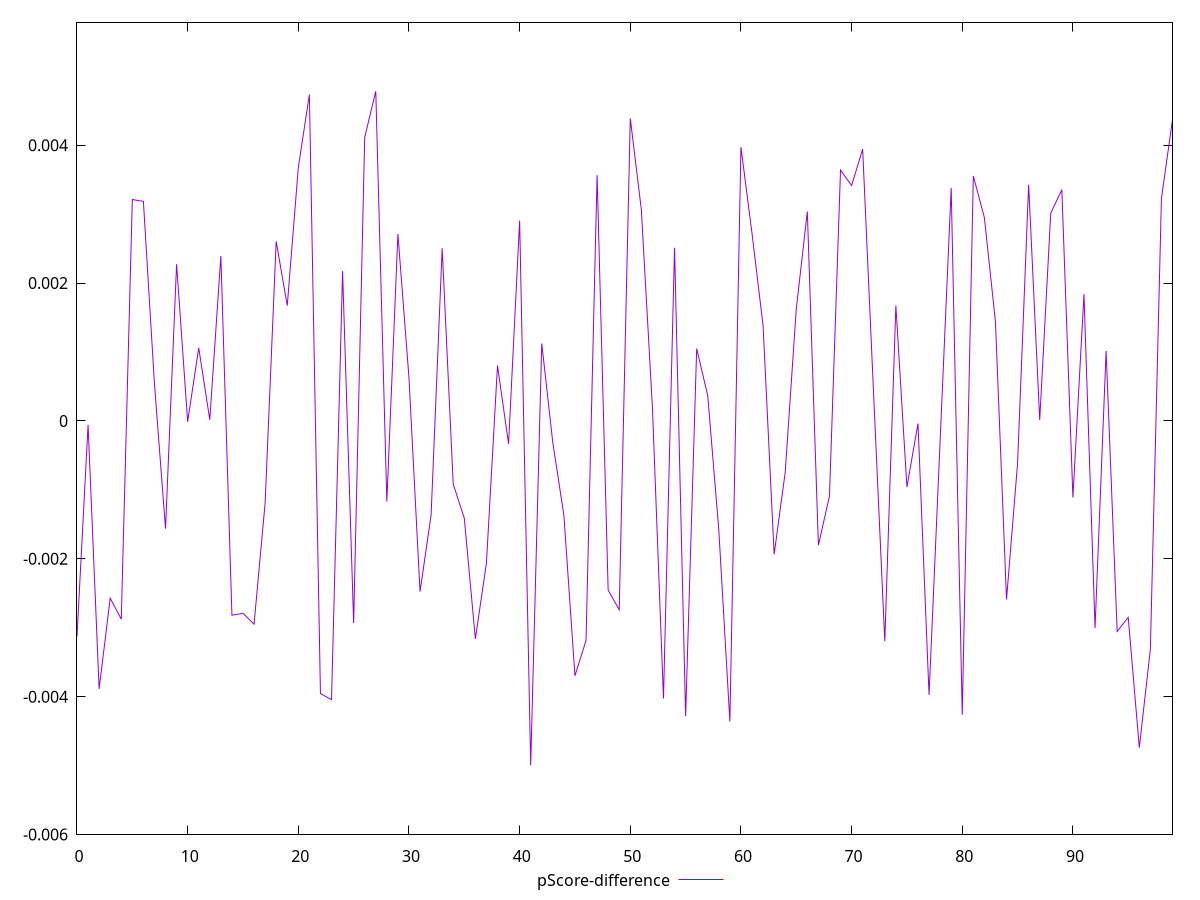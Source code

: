 reset

$pScoreDifference <<EOF
0 -0.003122182905308357
1 -0.00005845772389337367
2 -0.003886402769460895
3 -0.0025710830175078025
4 -0.0028755497080149017
5 0.0032114634802179465
6 0.0031849476551987776
7 0.0005371461947046852
8 -0.001562090914291825
9 0.0022734228843464543
10 -0.00001138926615371072
11 0.0010605112902838665
12 0.00001705357152004261
13 0.002393432268807727
14 -0.00281768441731145
15 -0.002790453365885237
16 -0.002947661312080657
17 -0.0011927201537529908
18 0.0026055441404415625
19 0.0016722104217038736
20 0.003674021876368727
21 0.004734557776091164
22 -0.003955130257517536
23 -0.004042570911915344
24 0.0021744138883647846
25 -0.002932716497419219
26 0.0041133504273521415
27 0.004782109556571101
28 -0.001170051693450802
29 0.0027110847460095067
30 0.0006261579530590922
31 -0.0024751856027818153
32 -0.0013655030960162406
33 0.0025049894673495054
34 -0.0009177846778972154
35 -0.0014110973114744851
36 -0.003161071466467741
37 -0.002061308139422874
38 0.0008025829728589839
39 -0.00033173219117410557
40 0.002906607498283892
41 -0.004993229137078836
42 0.0011232428542578554
43 -0.0003169261847900673
44 -0.0013674746455113462
45 -0.0036965748603310367
46 -0.0031840605136327915
47 0.00356493250051923
48 -0.002453008091105602
49 -0.0027396680666879336
50 0.004388207241821818
51 0.003062811659017922
52 0.00020036412332605225
53 -0.004026178702295158
54 0.0025124933345493927
55 -0.00428157981872198
56 0.0010500913506580611
57 0.0003657862540961676
58 -0.0015823878688979165
59 -0.004359119424247382
60 0.0039712817336413075
61 0.0027214426269404624
62 0.001382868368721174
63 -0.0019340270320772346
64 -0.0007462642370231337
65 0.001622002610777551
66 0.003037955776122425
67 -0.0018028636156897648
68 -0.0010900331085967885
69 0.003638760358975368
70 0.003414585523074276
71 0.003942827239151181
72 0.0003501511506499022
73 -0.003195875100570733
74 0.0016722104217038736
75 -0.0009586714630716586
76 -0.000037640153149332
77 -0.003973583456386376
78 -0.0002920862367374877
79 0.0033786057141466652
80 -0.004262868645190793
81 0.003553207083480031
82 0.0029487199203461767
83 0.0014406116898515453
84 -0.002590258946887039
85 -0.0006158471939814725
86 0.003426890504948321
87 0.000014831427562256305
88 0.0030150083398663707
89 0.0033536565162774756
90 -0.0011096320833260953
91 0.00184018226094404
92 -0.0030052482912247547
93 0.0010155972965002757
94 -0.0030522096631004775
95 -0.0028490990624135404
96 -0.0047384848307399086
97 -0.0033118107901226046
98 0.0032254805678511578
99 0.004372527192076342
EOF

set key outside below
set xrange [0:99]
set yrange [-0.005993229137078836:0.005782109556571101]
set trange [-0.005993229137078836:0.005782109556571101]
set terminal svg size 640, 500 enhanced background rgb 'white'
set output "reports/report_00028_2021-02-24T12-49-42.674Z/total-blocking-time/samples/music/pScore-difference/values.svg"

plot $pScoreDifference title "pScore-difference" with line

reset
